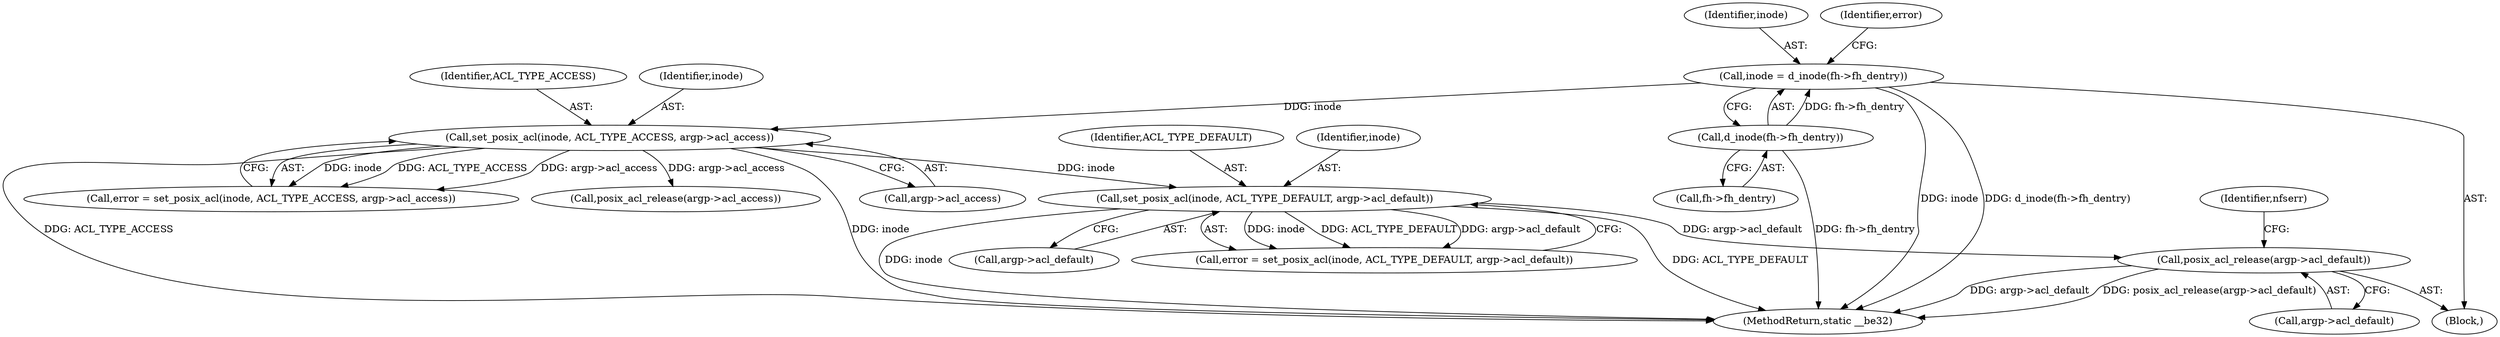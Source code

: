 digraph "0_linux_999653786df6954a31044528ac3f7a5dadca08f4@pointer" {
"1000198" [label="(Call,posix_acl_release(argp->acl_default))"];
"1000172" [label="(Call,set_posix_acl(inode, ACL_TYPE_DEFAULT, argp->acl_default))"];
"1000161" [label="(Call,set_posix_acl(inode, ACL_TYPE_ACCESS, argp->acl_access))"];
"1000144" [label="(Call,inode = d_inode(fh->fh_dentry))"];
"1000146" [label="(Call,d_inode(fh->fh_dentry))"];
"1000145" [label="(Identifier,inode)"];
"1000173" [label="(Identifier,inode)"];
"1000159" [label="(Call,error = set_posix_acl(inode, ACL_TYPE_ACCESS, argp->acl_access))"];
"1000151" [label="(Identifier,error)"];
"1000203" [label="(Identifier,nfserr)"];
"1000172" [label="(Call,set_posix_acl(inode, ACL_TYPE_DEFAULT, argp->acl_default))"];
"1000175" [label="(Call,argp->acl_default)"];
"1000198" [label="(Call,posix_acl_release(argp->acl_default))"];
"1000174" [label="(Identifier,ACL_TYPE_DEFAULT)"];
"1000194" [label="(Call,posix_acl_release(argp->acl_access))"];
"1000163" [label="(Identifier,ACL_TYPE_ACCESS)"];
"1000162" [label="(Identifier,inode)"];
"1000105" [label="(Block,)"];
"1000147" [label="(Call,fh->fh_dentry)"];
"1000170" [label="(Call,error = set_posix_acl(inode, ACL_TYPE_DEFAULT, argp->acl_default))"];
"1000144" [label="(Call,inode = d_inode(fh->fh_dentry))"];
"1000164" [label="(Call,argp->acl_access)"];
"1000215" [label="(MethodReturn,static __be32)"];
"1000146" [label="(Call,d_inode(fh->fh_dentry))"];
"1000161" [label="(Call,set_posix_acl(inode, ACL_TYPE_ACCESS, argp->acl_access))"];
"1000199" [label="(Call,argp->acl_default)"];
"1000198" -> "1000105"  [label="AST: "];
"1000198" -> "1000199"  [label="CFG: "];
"1000199" -> "1000198"  [label="AST: "];
"1000203" -> "1000198"  [label="CFG: "];
"1000198" -> "1000215"  [label="DDG: argp->acl_default"];
"1000198" -> "1000215"  [label="DDG: posix_acl_release(argp->acl_default)"];
"1000172" -> "1000198"  [label="DDG: argp->acl_default"];
"1000172" -> "1000170"  [label="AST: "];
"1000172" -> "1000175"  [label="CFG: "];
"1000173" -> "1000172"  [label="AST: "];
"1000174" -> "1000172"  [label="AST: "];
"1000175" -> "1000172"  [label="AST: "];
"1000170" -> "1000172"  [label="CFG: "];
"1000172" -> "1000215"  [label="DDG: inode"];
"1000172" -> "1000215"  [label="DDG: ACL_TYPE_DEFAULT"];
"1000172" -> "1000170"  [label="DDG: inode"];
"1000172" -> "1000170"  [label="DDG: ACL_TYPE_DEFAULT"];
"1000172" -> "1000170"  [label="DDG: argp->acl_default"];
"1000161" -> "1000172"  [label="DDG: inode"];
"1000161" -> "1000159"  [label="AST: "];
"1000161" -> "1000164"  [label="CFG: "];
"1000162" -> "1000161"  [label="AST: "];
"1000163" -> "1000161"  [label="AST: "];
"1000164" -> "1000161"  [label="AST: "];
"1000159" -> "1000161"  [label="CFG: "];
"1000161" -> "1000215"  [label="DDG: ACL_TYPE_ACCESS"];
"1000161" -> "1000215"  [label="DDG: inode"];
"1000161" -> "1000159"  [label="DDG: inode"];
"1000161" -> "1000159"  [label="DDG: ACL_TYPE_ACCESS"];
"1000161" -> "1000159"  [label="DDG: argp->acl_access"];
"1000144" -> "1000161"  [label="DDG: inode"];
"1000161" -> "1000194"  [label="DDG: argp->acl_access"];
"1000144" -> "1000105"  [label="AST: "];
"1000144" -> "1000146"  [label="CFG: "];
"1000145" -> "1000144"  [label="AST: "];
"1000146" -> "1000144"  [label="AST: "];
"1000151" -> "1000144"  [label="CFG: "];
"1000144" -> "1000215"  [label="DDG: inode"];
"1000144" -> "1000215"  [label="DDG: d_inode(fh->fh_dentry)"];
"1000146" -> "1000144"  [label="DDG: fh->fh_dentry"];
"1000146" -> "1000147"  [label="CFG: "];
"1000147" -> "1000146"  [label="AST: "];
"1000146" -> "1000215"  [label="DDG: fh->fh_dentry"];
}

